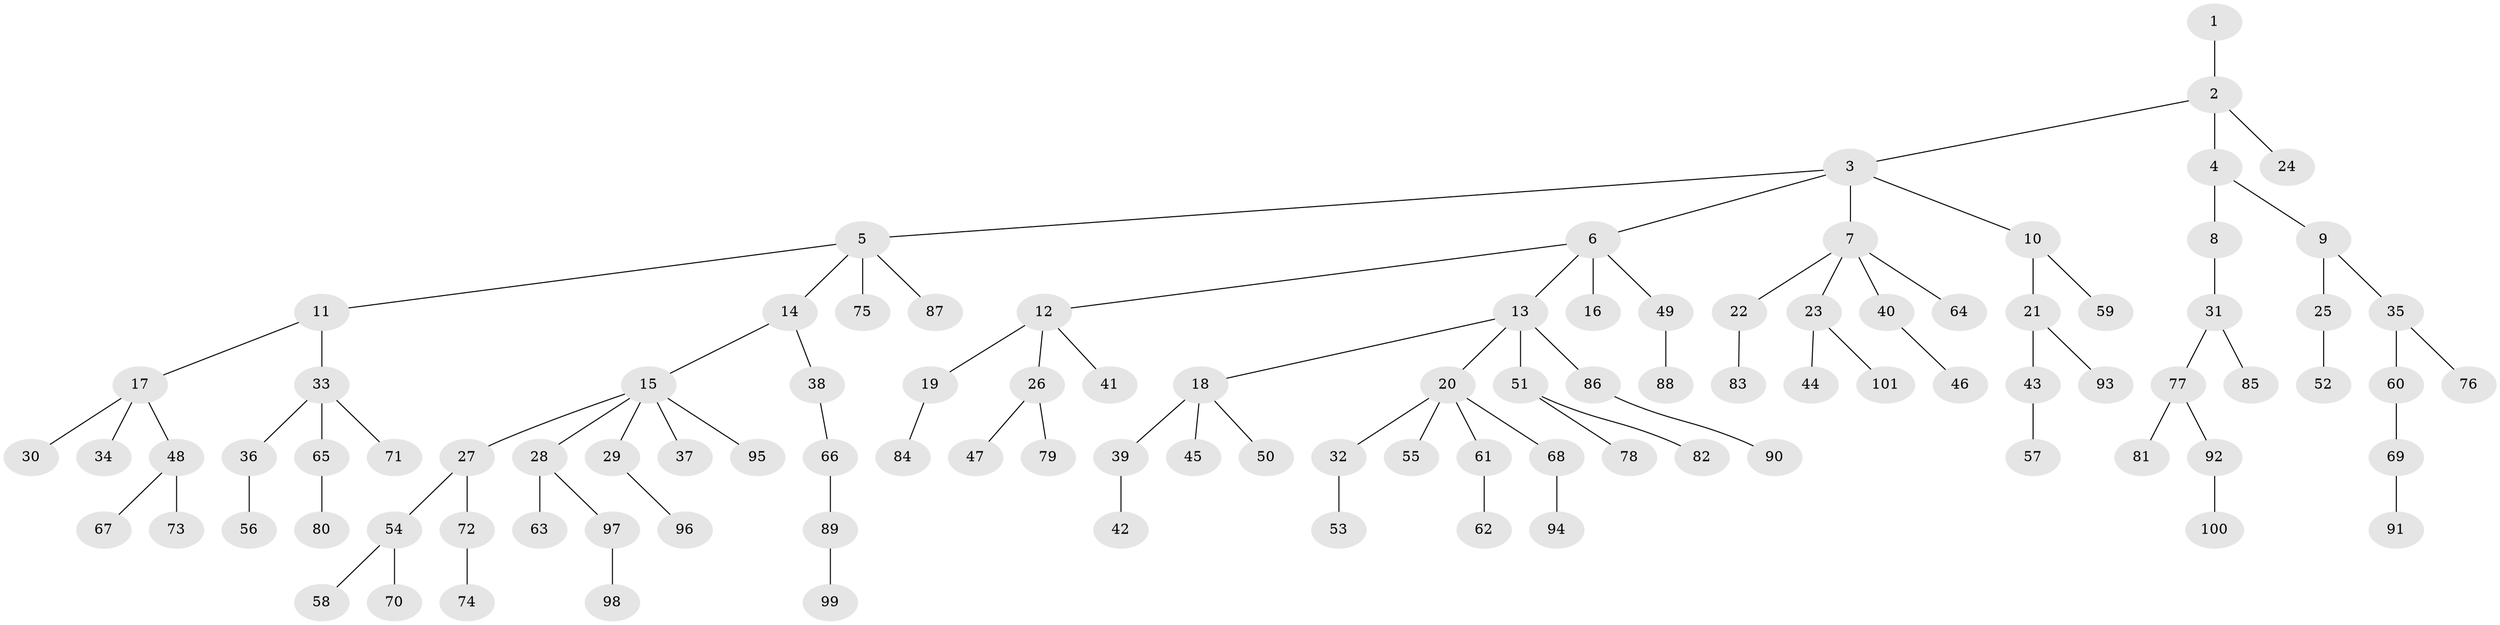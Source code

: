 // Generated by graph-tools (version 1.1) at 2025/11/02/27/25 16:11:25]
// undirected, 101 vertices, 100 edges
graph export_dot {
graph [start="1"]
  node [color=gray90,style=filled];
  1;
  2;
  3;
  4;
  5;
  6;
  7;
  8;
  9;
  10;
  11;
  12;
  13;
  14;
  15;
  16;
  17;
  18;
  19;
  20;
  21;
  22;
  23;
  24;
  25;
  26;
  27;
  28;
  29;
  30;
  31;
  32;
  33;
  34;
  35;
  36;
  37;
  38;
  39;
  40;
  41;
  42;
  43;
  44;
  45;
  46;
  47;
  48;
  49;
  50;
  51;
  52;
  53;
  54;
  55;
  56;
  57;
  58;
  59;
  60;
  61;
  62;
  63;
  64;
  65;
  66;
  67;
  68;
  69;
  70;
  71;
  72;
  73;
  74;
  75;
  76;
  77;
  78;
  79;
  80;
  81;
  82;
  83;
  84;
  85;
  86;
  87;
  88;
  89;
  90;
  91;
  92;
  93;
  94;
  95;
  96;
  97;
  98;
  99;
  100;
  101;
  1 -- 2;
  2 -- 3;
  2 -- 4;
  2 -- 24;
  3 -- 5;
  3 -- 6;
  3 -- 7;
  3 -- 10;
  4 -- 8;
  4 -- 9;
  5 -- 11;
  5 -- 14;
  5 -- 75;
  5 -- 87;
  6 -- 12;
  6 -- 13;
  6 -- 16;
  6 -- 49;
  7 -- 22;
  7 -- 23;
  7 -- 40;
  7 -- 64;
  8 -- 31;
  9 -- 25;
  9 -- 35;
  10 -- 21;
  10 -- 59;
  11 -- 17;
  11 -- 33;
  12 -- 19;
  12 -- 26;
  12 -- 41;
  13 -- 18;
  13 -- 20;
  13 -- 51;
  13 -- 86;
  14 -- 15;
  14 -- 38;
  15 -- 27;
  15 -- 28;
  15 -- 29;
  15 -- 37;
  15 -- 95;
  17 -- 30;
  17 -- 34;
  17 -- 48;
  18 -- 39;
  18 -- 45;
  18 -- 50;
  19 -- 84;
  20 -- 32;
  20 -- 55;
  20 -- 61;
  20 -- 68;
  21 -- 43;
  21 -- 93;
  22 -- 83;
  23 -- 44;
  23 -- 101;
  25 -- 52;
  26 -- 47;
  26 -- 79;
  27 -- 54;
  27 -- 72;
  28 -- 63;
  28 -- 97;
  29 -- 96;
  31 -- 77;
  31 -- 85;
  32 -- 53;
  33 -- 36;
  33 -- 65;
  33 -- 71;
  35 -- 60;
  35 -- 76;
  36 -- 56;
  38 -- 66;
  39 -- 42;
  40 -- 46;
  43 -- 57;
  48 -- 67;
  48 -- 73;
  49 -- 88;
  51 -- 78;
  51 -- 82;
  54 -- 58;
  54 -- 70;
  60 -- 69;
  61 -- 62;
  65 -- 80;
  66 -- 89;
  68 -- 94;
  69 -- 91;
  72 -- 74;
  77 -- 81;
  77 -- 92;
  86 -- 90;
  89 -- 99;
  92 -- 100;
  97 -- 98;
}
